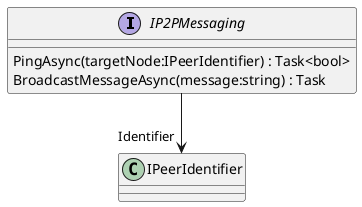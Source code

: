 @startuml
interface IP2PMessaging {
    PingAsync(targetNode:IPeerIdentifier) : Task<bool>
    BroadcastMessageAsync(message:string) : Task
}
IP2PMessaging --> "Identifier" IPeerIdentifier
@enduml
